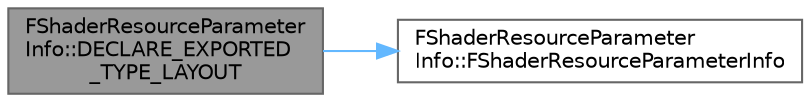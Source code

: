 digraph "FShaderResourceParameterInfo::DECLARE_EXPORTED_TYPE_LAYOUT"
{
 // INTERACTIVE_SVG=YES
 // LATEX_PDF_SIZE
  bgcolor="transparent";
  edge [fontname=Helvetica,fontsize=10,labelfontname=Helvetica,labelfontsize=10];
  node [fontname=Helvetica,fontsize=10,shape=box,height=0.2,width=0.4];
  rankdir="LR";
  Node1 [id="Node000001",label="FShaderResourceParameter\lInfo::DECLARE_EXPORTED\l_TYPE_LAYOUT",height=0.2,width=0.4,color="gray40", fillcolor="grey60", style="filled", fontcolor="black",tooltip=" "];
  Node1 -> Node2 [id="edge1_Node000001_Node000002",color="steelblue1",style="solid",tooltip=" "];
  Node2 [id="Node000002",label="FShaderResourceParameter\lInfo::FShaderResourceParameterInfo",height=0.2,width=0.4,color="grey40", fillcolor="white", style="filled",URL="$d9/d63/classFShaderResourceParameterInfo.html#a350c3c07fc11d86a3413f586030b7570",tooltip=" "];
}
